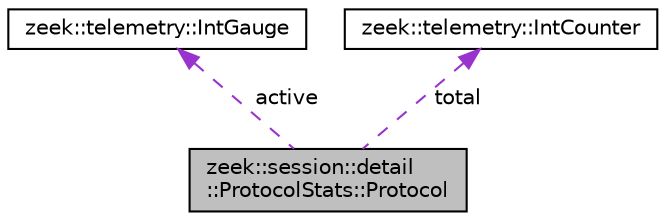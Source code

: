 digraph "zeek::session::detail::ProtocolStats::Protocol"
{
 // LATEX_PDF_SIZE
  edge [fontname="Helvetica",fontsize="10",labelfontname="Helvetica",labelfontsize="10"];
  node [fontname="Helvetica",fontsize="10",shape=record];
  Node1 [label="zeek::session::detail\l::ProtocolStats::Protocol",height=0.2,width=0.4,color="black", fillcolor="grey75", style="filled", fontcolor="black",tooltip=" "];
  Node2 -> Node1 [dir="back",color="darkorchid3",fontsize="10",style="dashed",label=" active" ,fontname="Helvetica"];
  Node2 [label="zeek::telemetry::IntGauge",height=0.2,width=0.4,color="black", fillcolor="white", style="filled",URL="$d8/db3/classzeek_1_1telemetry_1_1IntGauge.html",tooltip=" "];
  Node3 -> Node1 [dir="back",color="darkorchid3",fontsize="10",style="dashed",label=" total" ,fontname="Helvetica"];
  Node3 [label="zeek::telemetry::IntCounter",height=0.2,width=0.4,color="black", fillcolor="white", style="filled",URL="$d5/db3/classzeek_1_1telemetry_1_1IntCounter.html",tooltip=" "];
}

